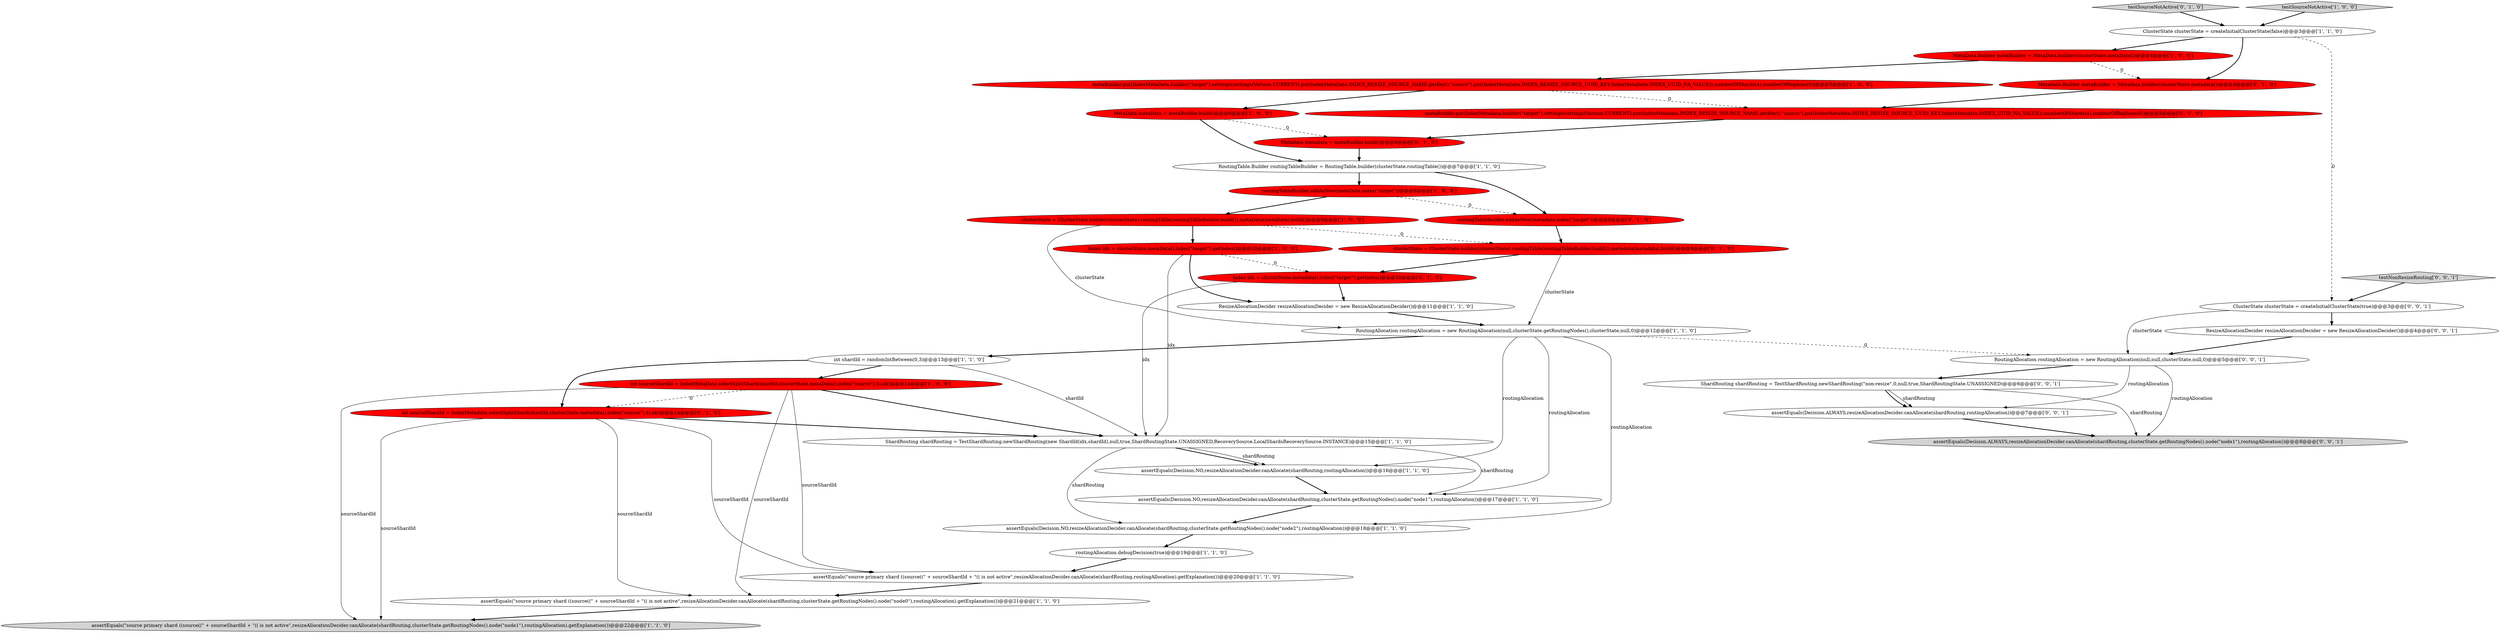 digraph {
12 [style = filled, label = "ResizeAllocationDecider resizeAllocationDecider = new ResizeAllocationDecider()@@@11@@@['1', '1', '0']", fillcolor = white, shape = ellipse image = "AAA0AAABBB1BBB"];
0 [style = filled, label = "int shardId = randomIntBetween(0,3)@@@13@@@['1', '1', '0']", fillcolor = white, shape = ellipse image = "AAA0AAABBB1BBB"];
33 [style = filled, label = "ShardRouting shardRouting = TestShardRouting.newShardRouting(\"non-resize\",0,null,true,ShardRoutingState.UNASSIGNED)@@@6@@@['0', '0', '1']", fillcolor = white, shape = ellipse image = "AAA0AAABBB3BBB"];
6 [style = filled, label = "assertEquals(Decision.NO,resizeAllocationDecider.canAllocate(shardRouting,clusterState.getRoutingNodes().node(\"node1\"),routingAllocation))@@@17@@@['1', '1', '0']", fillcolor = white, shape = ellipse image = "AAA0AAABBB1BBB"];
3 [style = filled, label = "metaBuilder.put(IndexMetaData.builder(\"target\").settings(settings(Version.CURRENT).put(IndexMetaData.INDEX_RESIZE_SOURCE_NAME.getKey(),\"source\").put(IndexMetaData.INDEX_RESIZE_SOURCE_UUID_KEY,IndexMetaData.INDEX_UUID_NA_VALUE)).numberOfShards(4).numberOfReplicas(0))@@@5@@@['1', '0', '0']", fillcolor = red, shape = ellipse image = "AAA1AAABBB1BBB"];
8 [style = filled, label = "routingTableBuilder.addAsNew(metaData.index(\"target\"))@@@8@@@['1', '0', '0']", fillcolor = red, shape = ellipse image = "AAA1AAABBB1BBB"];
10 [style = filled, label = "assertEquals(Decision.NO,resizeAllocationDecider.canAllocate(shardRouting,clusterState.getRoutingNodes().node(\"node2\"),routingAllocation))@@@18@@@['1', '1', '0']", fillcolor = white, shape = ellipse image = "AAA0AAABBB1BBB"];
7 [style = filled, label = "routingAllocation.debugDecision(true)@@@19@@@['1', '1', '0']", fillcolor = white, shape = ellipse image = "AAA0AAABBB1BBB"];
23 [style = filled, label = "Metadata metadata = metaBuilder.build()@@@6@@@['0', '1', '0']", fillcolor = red, shape = ellipse image = "AAA1AAABBB2BBB"];
2 [style = filled, label = "clusterState = ClusterState.builder(clusterState).routingTable(routingTableBuilder.build()).metaData(metaData).build()@@@9@@@['1', '0', '0']", fillcolor = red, shape = ellipse image = "AAA1AAABBB1BBB"];
20 [style = filled, label = "ShardRouting shardRouting = TestShardRouting.newShardRouting(new ShardId(idx,shardId),null,true,ShardRoutingState.UNASSIGNED,RecoverySource.LocalShardsRecoverySource.INSTANCE)@@@15@@@['1', '1', '0']", fillcolor = white, shape = ellipse image = "AAA0AAABBB1BBB"];
26 [style = filled, label = "testSourceNotActive['0', '1', '0']", fillcolor = lightgray, shape = diamond image = "AAA0AAABBB2BBB"];
9 [style = filled, label = "RoutingAllocation routingAllocation = new RoutingAllocation(null,clusterState.getRoutingNodes(),clusterState,null,0)@@@12@@@['1', '1', '0']", fillcolor = white, shape = ellipse image = "AAA0AAABBB1BBB"];
25 [style = filled, label = "Index idx = clusterState.metadata().index(\"target\").getIndex()@@@10@@@['0', '1', '0']", fillcolor = red, shape = ellipse image = "AAA1AAABBB2BBB"];
16 [style = filled, label = "assertEquals(Decision.NO,resizeAllocationDecider.canAllocate(shardRouting,routingAllocation))@@@16@@@['1', '1', '0']", fillcolor = white, shape = ellipse image = "AAA0AAABBB1BBB"];
19 [style = filled, label = "ClusterState clusterState = createInitialClusterState(false)@@@3@@@['1', '1', '0']", fillcolor = white, shape = ellipse image = "AAA0AAABBB1BBB"];
29 [style = filled, label = "ClusterState clusterState = createInitialClusterState(true)@@@3@@@['0', '0', '1']", fillcolor = white, shape = ellipse image = "AAA0AAABBB3BBB"];
30 [style = filled, label = "assertEquals(Decision.ALWAYS,resizeAllocationDecider.canAllocate(shardRouting,routingAllocation))@@@7@@@['0', '0', '1']", fillcolor = white, shape = ellipse image = "AAA0AAABBB3BBB"];
11 [style = filled, label = "assertEquals(\"source primary shard ((source((\" + sourceShardId + \"(( is not active\",resizeAllocationDecider.canAllocate(shardRouting,routingAllocation).getExplanation())@@@20@@@['1', '1', '0']", fillcolor = white, shape = ellipse image = "AAA0AAABBB1BBB"];
1 [style = filled, label = "testSourceNotActive['1', '0', '0']", fillcolor = lightgray, shape = diamond image = "AAA0AAABBB1BBB"];
14 [style = filled, label = "MetaData.Builder metaBuilder = MetaData.builder(clusterState.metaData())@@@4@@@['1', '0', '0']", fillcolor = red, shape = ellipse image = "AAA1AAABBB1BBB"];
32 [style = filled, label = "RoutingAllocation routingAllocation = new RoutingAllocation(null,null,clusterState,null,0)@@@5@@@['0', '0', '1']", fillcolor = white, shape = ellipse image = "AAA0AAABBB3BBB"];
17 [style = filled, label = "MetaData metaData = metaBuilder.build()@@@6@@@['1', '0', '0']", fillcolor = red, shape = ellipse image = "AAA1AAABBB1BBB"];
18 [style = filled, label = "assertEquals(\"source primary shard ((source((\" + sourceShardId + \"(( is not active\",resizeAllocationDecider.canAllocate(shardRouting,clusterState.getRoutingNodes().node(\"node0\"),routingAllocation).getExplanation())@@@21@@@['1', '1', '0']", fillcolor = white, shape = ellipse image = "AAA0AAABBB1BBB"];
13 [style = filled, label = "int sourceShardId = IndexMetaData.selectSplitShard(shardId,clusterState.metaData().index(\"source\"),4).id()@@@14@@@['1', '0', '0']", fillcolor = red, shape = ellipse image = "AAA1AAABBB1BBB"];
22 [style = filled, label = "clusterState = ClusterState.builder(clusterState).routingTable(routingTableBuilder.build()).metadata(metadata).build()@@@9@@@['0', '1', '0']", fillcolor = red, shape = ellipse image = "AAA1AAABBB2BBB"];
21 [style = filled, label = "Metadata.Builder metaBuilder = Metadata.builder(clusterState.metadata())@@@4@@@['0', '1', '0']", fillcolor = red, shape = ellipse image = "AAA1AAABBB2BBB"];
35 [style = filled, label = "ResizeAllocationDecider resizeAllocationDecider = new ResizeAllocationDecider()@@@4@@@['0', '0', '1']", fillcolor = white, shape = ellipse image = "AAA0AAABBB3BBB"];
15 [style = filled, label = "RoutingTable.Builder routingTableBuilder = RoutingTable.builder(clusterState.routingTable())@@@7@@@['1', '1', '0']", fillcolor = white, shape = ellipse image = "AAA0AAABBB1BBB"];
27 [style = filled, label = "routingTableBuilder.addAsNew(metadata.index(\"target\"))@@@8@@@['0', '1', '0']", fillcolor = red, shape = ellipse image = "AAA1AAABBB2BBB"];
24 [style = filled, label = "int sourceShardId = IndexMetadata.selectSplitShard(shardId,clusterState.metadata().index(\"source\"),4).id()@@@14@@@['0', '1', '0']", fillcolor = red, shape = ellipse image = "AAA1AAABBB2BBB"];
4 [style = filled, label = "assertEquals(\"source primary shard ((source((\" + sourceShardId + \"(( is not active\",resizeAllocationDecider.canAllocate(shardRouting,clusterState.getRoutingNodes().node(\"node1\"),routingAllocation).getExplanation())@@@22@@@['1', '1', '0']", fillcolor = lightgray, shape = ellipse image = "AAA0AAABBB1BBB"];
34 [style = filled, label = "testNonResizeRouting['0', '0', '1']", fillcolor = lightgray, shape = diamond image = "AAA0AAABBB3BBB"];
28 [style = filled, label = "metaBuilder.put(IndexMetadata.builder(\"target\").settings(settings(Version.CURRENT).put(IndexMetadata.INDEX_RESIZE_SOURCE_NAME.getKey(),\"source\").put(IndexMetadata.INDEX_RESIZE_SOURCE_UUID_KEY,IndexMetadata.INDEX_UUID_NA_VALUE)).numberOfShards(4).numberOfReplicas(0))@@@5@@@['0', '1', '0']", fillcolor = red, shape = ellipse image = "AAA1AAABBB2BBB"];
5 [style = filled, label = "Index idx = clusterState.metaData().index(\"target\").getIndex()@@@10@@@['1', '0', '0']", fillcolor = red, shape = ellipse image = "AAA1AAABBB1BBB"];
31 [style = filled, label = "assertEquals(Decision.ALWAYS,resizeAllocationDecider.canAllocate(shardRouting,clusterState.getRoutingNodes().node(\"node1\"),routingAllocation))@@@8@@@['0', '0', '1']", fillcolor = lightgray, shape = ellipse image = "AAA0AAABBB3BBB"];
14->3 [style = bold, label=""];
22->25 [style = bold, label=""];
34->29 [style = bold, label=""];
32->31 [style = solid, label="routingAllocation"];
7->11 [style = bold, label=""];
3->28 [style = dashed, label="0"];
0->20 [style = solid, label="shardId"];
9->0 [style = bold, label=""];
0->13 [style = bold, label=""];
33->31 [style = solid, label="shardRouting"];
16->6 [style = bold, label=""];
5->20 [style = solid, label="idx"];
23->15 [style = bold, label=""];
24->18 [style = solid, label="sourceShardId"];
24->4 [style = solid, label="sourceShardId"];
19->29 [style = dashed, label="0"];
35->32 [style = bold, label=""];
5->25 [style = dashed, label="0"];
26->19 [style = bold, label=""];
12->9 [style = bold, label=""];
27->22 [style = bold, label=""];
10->7 [style = bold, label=""];
32->33 [style = bold, label=""];
11->18 [style = bold, label=""];
21->28 [style = bold, label=""];
9->6 [style = solid, label="routingAllocation"];
9->32 [style = dashed, label="0"];
29->32 [style = solid, label="clusterState"];
24->20 [style = bold, label=""];
24->11 [style = solid, label="sourceShardId"];
13->24 [style = dashed, label="0"];
2->9 [style = solid, label="clusterState"];
13->11 [style = solid, label="sourceShardId"];
13->4 [style = solid, label="sourceShardId"];
19->14 [style = bold, label=""];
20->16 [style = bold, label=""];
18->4 [style = bold, label=""];
8->2 [style = bold, label=""];
5->12 [style = bold, label=""];
25->12 [style = bold, label=""];
28->23 [style = bold, label=""];
30->31 [style = bold, label=""];
33->30 [style = solid, label="shardRouting"];
6->10 [style = bold, label=""];
0->24 [style = bold, label=""];
9->10 [style = solid, label="routingAllocation"];
20->6 [style = solid, label="shardRouting"];
22->9 [style = solid, label="clusterState"];
17->15 [style = bold, label=""];
33->30 [style = bold, label=""];
13->18 [style = solid, label="sourceShardId"];
25->20 [style = solid, label="idx"];
3->17 [style = bold, label=""];
8->27 [style = dashed, label="0"];
14->21 [style = dashed, label="0"];
20->16 [style = solid, label="shardRouting"];
29->35 [style = bold, label=""];
20->10 [style = solid, label="shardRouting"];
17->23 [style = dashed, label="0"];
1->19 [style = bold, label=""];
15->27 [style = bold, label=""];
2->22 [style = dashed, label="0"];
15->8 [style = bold, label=""];
32->30 [style = solid, label="routingAllocation"];
9->16 [style = solid, label="routingAllocation"];
2->5 [style = bold, label=""];
13->20 [style = bold, label=""];
19->21 [style = bold, label=""];
}
